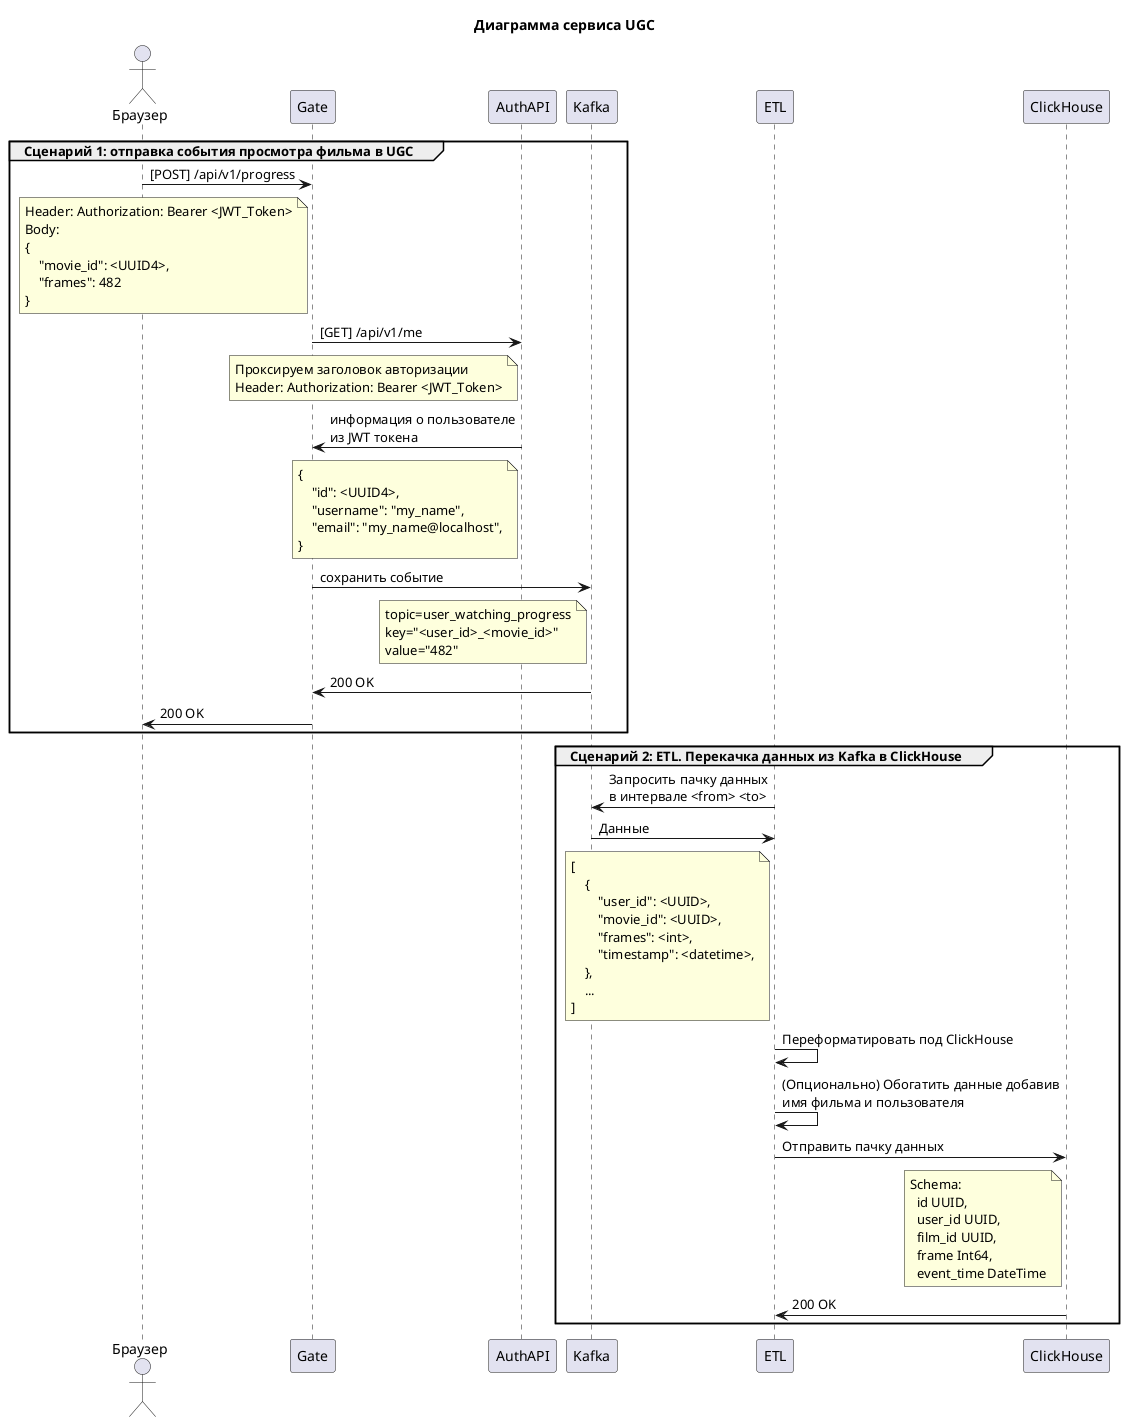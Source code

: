 @startuml
actor       Браузер        as User
participant Gate           as Gate
participant AuthAPI        as AuthAPI
participant Kafka          as Kafka
participant ETL            as ETL
participant ClickHouse     as CH

title Диаграмма сервиса UGC

group Сценарий 1: отправка события просмотра фильма в UGC

User -> Gate: [POST] /api/v1/progress
note left of Gate
Header: Authorization: Bearer <JWT_Token>
Body:
{
    "movie_id": <UUID4>,
    "frames": 482
}
end note
Gate -> AuthAPI: [GET] /api/v1/me
note left of AuthAPI
Проксируем заголовок авторизации
Header: Authorization: Bearer <JWT_Token>
end note
Gate <- AuthAPI: информация о пользователе\nиз JWT токена
note left of AuthAPI
{
    "id": <UUID4>,
    "username": "my_name",
    "email": "my_name@localhost",
}
end note
Gate -> Kafka: сохранить событие
note left of Kafka
topic=user_watching_progress
key="<user_id>_<movie_id>"
value="482"
end note
Gate <- Kafka: 200 OK
User <- Gate: 200 OK
end

group Сценарий 2: ETL. Перекачка данных из Kafka в ClickHouse

Kafka <- ETL: Запросить пачку данных\nв интервале <from> <to>
Kafka -> ETL: Данные
note left of ETL
[
    {
        "user_id": <UUID>,
        "movie_id": <UUID>,
        "frames": <int>,
        "timestamp": <datetime>,
    },
    ...
]
end note
ETL -> ETL: Переформатировать под ClickHouse
ETL -> ETL: (Опционально) Обогатить данные добавив\nимя фильма и пользователя
ETL -> CH: Отправить пачку данных
note left of CH
Schema:
  id UUID,
  user_id UUID,
  film_id UUID,
  frame Int64,
  event_time DateTime
end note
ETL <- CH: 200 OK

end

@enduml